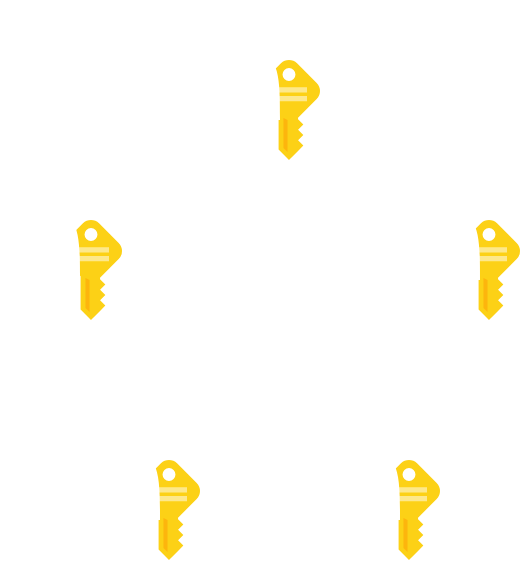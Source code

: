 <mxfile version="17.4.2" type="device"><diagram id="E0dIr_m4xSCuDhGgo9Zr" name="Page-1"><mxGraphModel dx="2574" dy="1505" grid="1" gridSize="10" guides="1" tooltips="1" connect="1" arrows="1" fold="1" page="1" pageScale="1" pageWidth="850" pageHeight="1100" math="0" shadow="0"><root><mxCell id="0"/><mxCell id="1" parent="0"/><mxCell id="Qi8-6xmvn0JfPX6S2nnx-1" value="" style="ellipse;whiteSpace=wrap;html=1;aspect=fixed;fillColor=none;strokeWidth=1;dashed=1;strokeColor=#FFFFFF;" vertex="1" parent="1"><mxGeometry x="255" y="260" width="210" height="210" as="geometry"/></mxCell><mxCell id="SE0xa3VhjIestX4KE41L-22" value="" style="sketch=0;aspect=fixed;html=1;points=[];align=center;image;fontSize=12;image=img/lib/mscae/Key.svg;" parent="1" vertex="1"><mxGeometry x="309" y="450" width="31" height="50" as="geometry"/></mxCell><mxCell id="SE0xa3VhjIestX4KE41L-21" value="" style="sketch=0;aspect=fixed;html=1;points=[];align=center;image;fontSize=12;image=img/lib/mscae/Key.svg;" parent="1" vertex="1"><mxGeometry x="270" y="330" width="31" height="50" as="geometry"/></mxCell><mxCell id="SE0xa3VhjIestX4KE41L-2" value="" style="shape=actor;whiteSpace=wrap;html=1;verticalAlign=bottom;strokeColor=none;" parent="1" vertex="1"><mxGeometry x="240" y="300" width="40" height="60" as="geometry"/></mxCell><mxCell id="SE0xa3VhjIestX4KE41L-5" value="" style="shape=actor;whiteSpace=wrap;html=1;verticalAlign=bottom;strokeColor=none;" parent="1" vertex="1"><mxGeometry x="280" y="420" width="40" height="60" as="geometry"/></mxCell><mxCell id="SE0xa3VhjIestX4KE41L-23" value="" style="sketch=0;aspect=fixed;html=1;points=[];align=center;image;fontSize=12;image=img/lib/mscae/Key.svg;" parent="1" vertex="1"><mxGeometry x="429" y="450" width="31" height="50" as="geometry"/></mxCell><mxCell id="SE0xa3VhjIestX4KE41L-24" value="" style="shape=actor;whiteSpace=wrap;html=1;verticalAlign=bottom;strokeColor=none;" parent="1" vertex="1"><mxGeometry x="400" y="420" width="40" height="60" as="geometry"/></mxCell><mxCell id="SE0xa3VhjIestX4KE41L-27" value="" style="sketch=0;aspect=fixed;html=1;points=[];align=center;image;fontSize=12;image=img/lib/mscae/Key.svg;" parent="1" vertex="1"><mxGeometry x="469" y="330" width="31" height="50" as="geometry"/></mxCell><mxCell id="SE0xa3VhjIestX4KE41L-28" value="" style="shape=actor;whiteSpace=wrap;html=1;verticalAlign=bottom;strokeColor=none;" parent="1" vertex="1"><mxGeometry x="440" y="300" width="40" height="60" as="geometry"/></mxCell><mxCell id="SE0xa3VhjIestX4KE41L-29" value="" style="sketch=0;aspect=fixed;html=1;points=[];align=center;image;fontSize=12;image=img/lib/mscae/Key.svg;" parent="1" vertex="1"><mxGeometry x="369" y="250" width="31" height="50" as="geometry"/></mxCell><mxCell id="SE0xa3VhjIestX4KE41L-30" value="" style="shape=actor;whiteSpace=wrap;html=1;verticalAlign=bottom;strokeColor=none;" parent="1" vertex="1"><mxGeometry x="340" y="220" width="40" height="60" as="geometry"/></mxCell></root></mxGraphModel></diagram></mxfile>